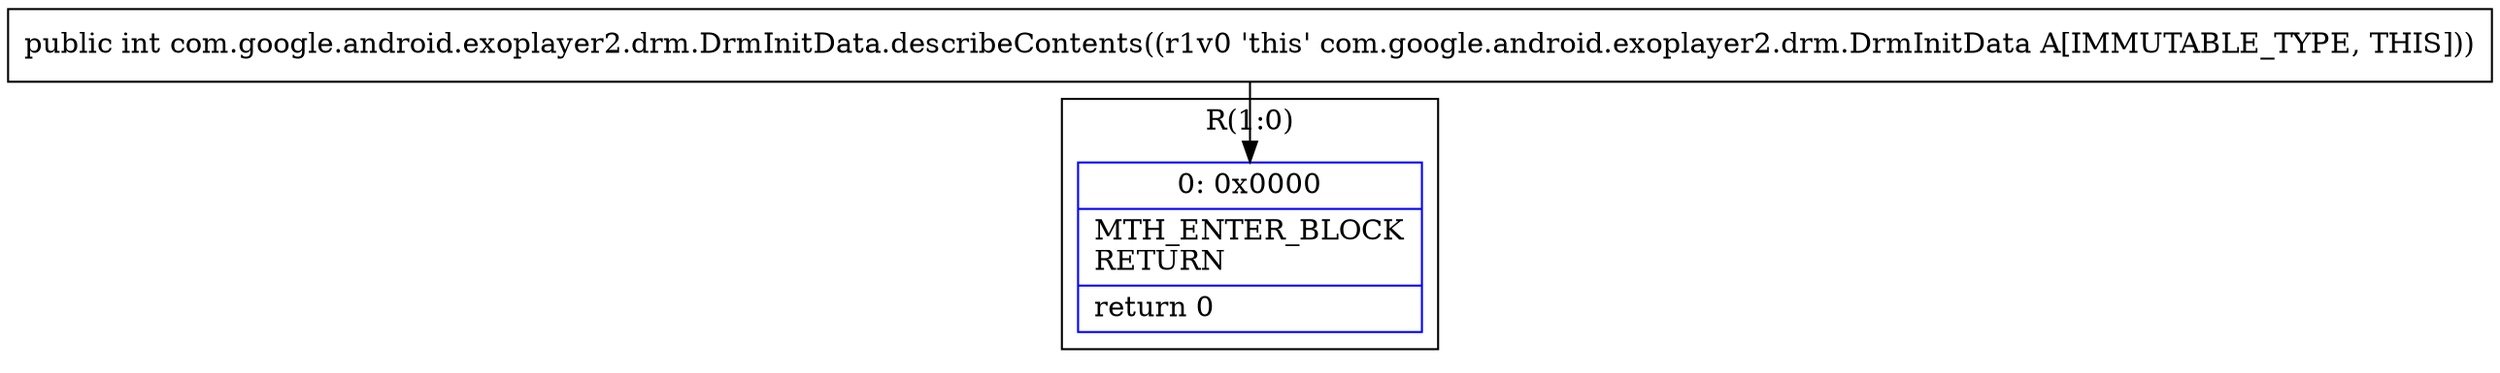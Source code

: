 digraph "CFG forcom.google.android.exoplayer2.drm.DrmInitData.describeContents()I" {
subgraph cluster_Region_774813044 {
label = "R(1:0)";
node [shape=record,color=blue];
Node_0 [shape=record,label="{0\:\ 0x0000|MTH_ENTER_BLOCK\lRETURN\l|return 0\l}"];
}
MethodNode[shape=record,label="{public int com.google.android.exoplayer2.drm.DrmInitData.describeContents((r1v0 'this' com.google.android.exoplayer2.drm.DrmInitData A[IMMUTABLE_TYPE, THIS])) }"];
MethodNode -> Node_0;
}

